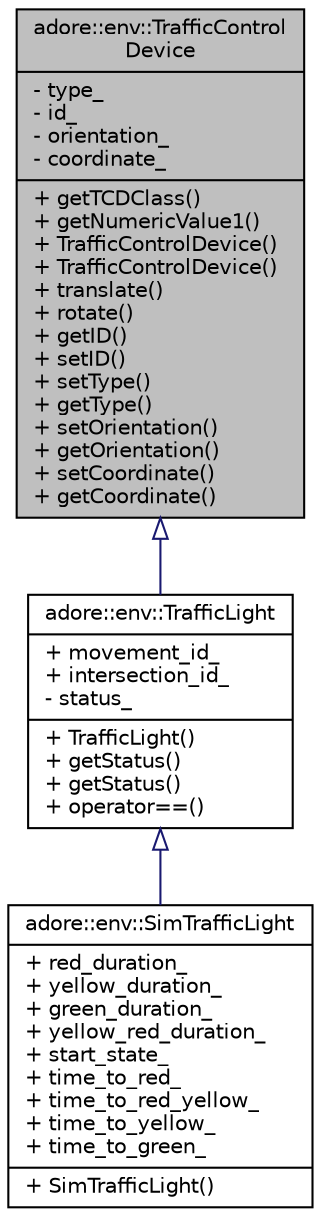 digraph "adore::env::TrafficControlDevice"
{
 // LATEX_PDF_SIZE
  edge [fontname="Helvetica",fontsize="10",labelfontname="Helvetica",labelfontsize="10"];
  node [fontname="Helvetica",fontsize="10",shape=record];
  Node1 [label="{adore::env::TrafficControl\lDevice\n|- type_\l- id_\l- orientation_\l- coordinate_\l|+ getTCDClass()\l+ getNumericValue1()\l+ TrafficControlDevice()\l+ TrafficControlDevice()\l+ translate()\l+ rotate()\l+ getID()\l+ setID()\l+ setType()\l+ getType()\l+ setOrientation()\l+ getOrientation()\l+ setCoordinate()\l+ getCoordinate()\l}",height=0.2,width=0.4,color="black", fillcolor="grey75", style="filled", fontcolor="black",tooltip=" "];
  Node1 -> Node2 [dir="back",color="midnightblue",fontsize="10",style="solid",arrowtail="onormal",fontname="Helvetica"];
  Node2 [label="{adore::env::TrafficLight\n|+ movement_id_\l+ intersection_id_\l- status_\l|+ TrafficLight()\l+ getStatus()\l+ getStatus()\l+ operator==()\l}",height=0.2,width=0.4,color="black", fillcolor="white", style="filled",URL="$classadore_1_1env_1_1TrafficLight.html",tooltip=" "];
  Node2 -> Node3 [dir="back",color="midnightblue",fontsize="10",style="solid",arrowtail="onormal",fontname="Helvetica"];
  Node3 [label="{adore::env::SimTrafficLight\n|+ red_duration_\l+ yellow_duration_\l+ green_duration_\l+ yellow_red_duration_\l+ start_state_\l+ time_to_red_\l+ time_to_red_yellow_\l+ time_to_yellow_\l+ time_to_green_\l|+ SimTrafficLight()\l}",height=0.2,width=0.4,color="black", fillcolor="white", style="filled",URL="$classadore_1_1env_1_1SimTrafficLight.html",tooltip=" "];
}
